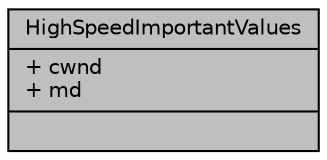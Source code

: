 digraph "HighSpeedImportantValues"
{
  edge [fontname="Helvetica",fontsize="10",labelfontname="Helvetica",labelfontsize="10"];
  node [fontname="Helvetica",fontsize="10",shape=record];
  Node1 [label="{HighSpeedImportantValues\n|+ cwnd\l+ md\l|}",height=0.2,width=0.4,color="black", fillcolor="grey75", style="filled", fontcolor="black"];
}

